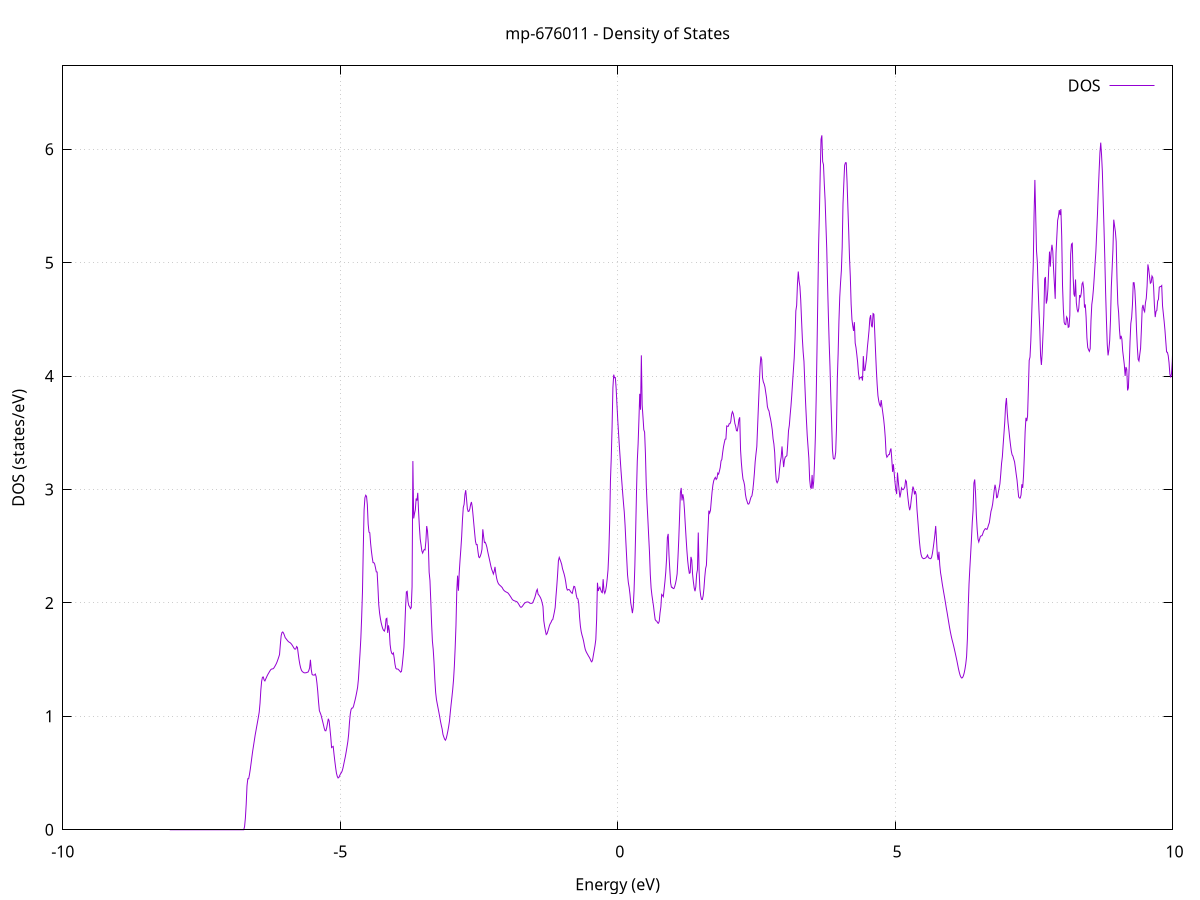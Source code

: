 set title 'mp-676011 - Density of States'
set xlabel 'Energy (eV)'
set ylabel 'DOS (states/eV)'
set grid
set xrange [-10:10]
set yrange [0:6.735]
set xzeroaxis lt -1
set terminal png size 800,600
set output 'mp-676011_dos_gnuplot.png'
plot '-' using 1:2 with lines title 'DOS'
-8.072000 0.000000
-8.057300 0.000000
-8.042700 0.000000
-8.028000 0.000000
-8.013400 0.000000
-7.998700 0.000000
-7.984100 0.000000
-7.969400 0.000000
-7.954700 0.000000
-7.940100 0.000000
-7.925400 0.000000
-7.910800 0.000000
-7.896100 0.000000
-7.881500 0.000000
-7.866800 0.000000
-7.852200 0.000000
-7.837500 0.000000
-7.822900 0.000000
-7.808200 0.000000
-7.793600 0.000000
-7.778900 0.000000
-7.764200 0.000000
-7.749600 0.000000
-7.734900 0.000000
-7.720300 0.000000
-7.705600 0.000000
-7.691000 0.000000
-7.676300 0.000000
-7.661700 0.000000
-7.647000 0.000000
-7.632400 0.000000
-7.617700 0.000000
-7.603100 0.000000
-7.588400 0.000000
-7.573700 0.000000
-7.559100 0.000000
-7.544400 0.000000
-7.529800 0.000000
-7.515100 0.000000
-7.500500 0.000000
-7.485800 0.000000
-7.471200 0.000000
-7.456500 0.000000
-7.441900 0.000000
-7.427200 0.000000
-7.412500 0.000000
-7.397900 0.000000
-7.383200 0.000000
-7.368600 0.000000
-7.353900 0.000000
-7.339300 0.000000
-7.324600 0.000000
-7.310000 0.000000
-7.295300 0.000000
-7.280700 0.000000
-7.266000 0.000000
-7.251400 0.000000
-7.236700 0.000000
-7.222000 0.000000
-7.207400 0.000000
-7.192700 0.000000
-7.178100 0.000000
-7.163400 0.000000
-7.148800 0.000000
-7.134100 0.000000
-7.119500 0.000000
-7.104800 0.000000
-7.090200 0.000000
-7.075500 0.000000
-7.060900 0.000000
-7.046200 0.000000
-7.031500 0.000000
-7.016900 0.000000
-7.002200 0.000000
-6.987600 0.000000
-6.972900 0.000000
-6.958300 0.000000
-6.943600 0.000000
-6.929000 0.000000
-6.914300 0.000000
-6.899700 0.000000
-6.885000 0.000000
-6.870400 0.000000
-6.855700 0.000000
-6.841000 0.000000
-6.826400 0.000000
-6.811700 0.000000
-6.797100 0.000000
-6.782400 0.000000
-6.767800 0.000000
-6.753100 0.000000
-6.738500 0.000200
-6.723800 0.027900
-6.709200 0.102600
-6.694500 0.224200
-6.679900 0.387300
-6.665200 0.450000
-6.650500 0.449900
-6.635900 0.485600
-6.621200 0.532900
-6.606600 0.585800
-6.591900 0.641600
-6.577300 0.694700
-6.562600 0.740700
-6.548000 0.786700
-6.533300 0.833700
-6.518700 0.873300
-6.504000 0.913800
-6.489400 0.953300
-6.474700 0.993600
-6.460000 1.037900
-6.445400 1.115500
-6.430700 1.230900
-6.416100 1.309900
-6.401400 1.344600
-6.386800 1.347300
-6.372100 1.321500
-6.357500 1.312300
-6.342800 1.328900
-6.328200 1.345100
-6.313500 1.360700
-6.298900 1.374000
-6.284200 1.386100
-6.269500 1.398400
-6.254900 1.409800
-6.240200 1.416200
-6.225600 1.418300
-6.210900 1.419300
-6.196300 1.426100
-6.181600 1.437600
-6.167000 1.450500
-6.152300 1.464200
-6.137700 1.480900
-6.123000 1.501000
-6.108400 1.522000
-6.093700 1.545000
-6.079000 1.634200
-6.064400 1.711500
-6.049700 1.738900
-6.035100 1.744200
-6.020400 1.732700
-6.005800 1.714600
-5.991100 1.693600
-5.976500 1.685000
-5.961800 1.675200
-5.947200 1.666100
-5.932500 1.658600
-5.917800 1.653400
-5.903200 1.649400
-5.888500 1.642600
-5.873900 1.633800
-5.859200 1.622500
-5.844600 1.610800
-5.829900 1.598600
-5.815300 1.592100
-5.800600 1.594700
-5.786000 1.615700
-5.771300 1.607700
-5.756700 1.551700
-5.742000 1.499100
-5.727300 1.457500
-5.712700 1.426300
-5.698000 1.405500
-5.683400 1.395200
-5.668700 1.389600
-5.654100 1.385000
-5.639400 1.383300
-5.624800 1.384000
-5.610100 1.385000
-5.595500 1.388400
-5.580800 1.389700
-5.566200 1.404200
-5.551500 1.428100
-5.536800 1.498700
-5.522200 1.413400
-5.507500 1.370200
-5.492900 1.364200
-5.478200 1.363900
-5.463600 1.364400
-5.448900 1.372700
-5.434300 1.350800
-5.419600 1.293800
-5.405000 1.220300
-5.390300 1.126000
-5.375700 1.049600
-5.361000 1.031900
-5.346300 1.012600
-5.331700 0.984300
-5.317000 0.955400
-5.302400 0.925300
-5.287700 0.894400
-5.273100 0.873200
-5.258400 0.872900
-5.243800 0.899400
-5.229100 0.938200
-5.214500 0.978800
-5.199800 0.959400
-5.185200 0.890400
-5.170500 0.818100
-5.155800 0.724900
-5.141200 0.730500
-5.126500 0.735100
-5.111900 0.667300
-5.097200 0.604800
-5.082600 0.548100
-5.067900 0.498900
-5.053300 0.471200
-5.038600 0.456700
-5.024000 0.461600
-5.009300 0.478300
-4.994700 0.493200
-4.980000 0.502800
-4.965300 0.518100
-4.950700 0.543500
-4.936000 0.578300
-4.921400 0.613000
-4.906700 0.647700
-4.892100 0.688000
-4.877400 0.732100
-4.862800 0.777100
-4.848100 0.842000
-4.833500 0.943600
-4.818800 1.020700
-4.804200 1.061000
-4.789500 1.073000
-4.774800 1.073300
-4.760200 1.088800
-4.745500 1.118300
-4.730900 1.146600
-4.716200 1.179600
-4.701600 1.215600
-4.686900 1.255100
-4.672300 1.325700
-4.657600 1.442000
-4.643000 1.556500
-4.628300 1.687400
-4.613700 1.871400
-4.599000 2.096700
-4.584300 2.483000
-4.569700 2.819300
-4.555000 2.926900
-4.540400 2.949400
-4.525700 2.939700
-4.511100 2.864600
-4.496400 2.695400
-4.481800 2.624300
-4.467100 2.618800
-4.452500 2.527200
-4.437800 2.456700
-4.423100 2.400300
-4.408500 2.355500
-4.393800 2.355100
-4.379200 2.343400
-4.364500 2.310200
-4.349900 2.274200
-4.335200 2.272500
-4.320600 2.141700
-4.305900 1.986800
-4.291300 1.913400
-4.276600 1.863600
-4.262000 1.825500
-4.247300 1.795500
-4.232600 1.771400
-4.218000 1.758200
-4.203300 1.751600
-4.188700 1.778500
-4.174000 1.858900
-4.159400 1.864500
-4.144700 1.735700
-4.130100 1.802600
-4.115400 1.756400
-4.100800 1.634100
-4.086100 1.579800
-4.071500 1.555800
-4.056800 1.548800
-4.042100 1.559000
-4.027500 1.515800
-4.012800 1.459500
-3.998200 1.424500
-3.983500 1.417200
-3.968900 1.417200
-3.954200 1.415000
-3.939600 1.406300
-3.924900 1.398700
-3.910300 1.389700
-3.895600 1.397300
-3.881000 1.455000
-3.866300 1.528800
-3.851600 1.608100
-3.837000 1.771900
-3.822300 1.962500
-3.807700 2.097100
-3.793000 2.102600
-3.778400 2.012100
-3.763700 1.976600
-3.749100 1.968200
-3.734400 1.949300
-3.719800 1.959100
-3.705100 2.143400
-3.690500 3.250600
-3.675800 2.745000
-3.661100 2.787500
-3.646500 2.820500
-3.631800 2.920200
-3.617200 2.902100
-3.602500 2.970700
-3.587900 2.807300
-3.573200 2.670900
-3.558600 2.564600
-3.543900 2.512800
-3.529300 2.459200
-3.514600 2.439500
-3.500000 2.458100
-3.485300 2.471400
-3.470600 2.467400
-3.456000 2.544100
-3.441300 2.678000
-3.426700 2.633300
-3.412000 2.520000
-3.397400 2.270800
-3.382700 2.197400
-3.368100 2.021000
-3.353400 1.819700
-3.338800 1.663900
-3.324100 1.590100
-3.309500 1.476500
-3.294800 1.326600
-3.280100 1.211200
-3.265500 1.148100
-3.250800 1.109700
-3.236200 1.072200
-3.221500 1.034800
-3.206900 0.996100
-3.192200 0.955000
-3.177600 0.919400
-3.162900 0.888000
-3.148300 0.840500
-3.133600 0.819100
-3.119000 0.799400
-3.104300 0.789700
-3.089600 0.805100
-3.075000 0.835000
-3.060300 0.870100
-3.045700 0.910100
-3.031000 0.958100
-3.016400 1.033600
-3.001700 1.103900
-2.987100 1.168400
-2.972400 1.237700
-2.957800 1.321800
-2.943100 1.441200
-2.928500 1.602600
-2.913800 1.800300
-2.899100 2.107800
-2.884500 2.240600
-2.869800 2.107300
-2.855200 2.265700
-2.840500 2.376400
-2.825900 2.473900
-2.811200 2.585300
-2.796600 2.733100
-2.781900 2.841700
-2.767300 2.869200
-2.752600 2.955100
-2.737900 2.993800
-2.723300 2.915500
-2.708600 2.831400
-2.694000 2.806300
-2.679300 2.808500
-2.664700 2.827500
-2.650000 2.867000
-2.635400 2.889900
-2.620700 2.848800
-2.606100 2.774100
-2.591400 2.693000
-2.576800 2.614900
-2.562100 2.542100
-2.547400 2.513600
-2.532800 2.514900
-2.518100 2.455400
-2.503500 2.405300
-2.488800 2.399200
-2.474200 2.414200
-2.459500 2.436700
-2.444900 2.474200
-2.430200 2.649300
-2.415600 2.586700
-2.400900 2.532100
-2.386300 2.535000
-2.371600 2.517200
-2.356900 2.491800
-2.342300 2.454600
-2.327600 2.420900
-2.313000 2.388600
-2.298300 2.355400
-2.283700 2.321900
-2.269000 2.294900
-2.254400 2.277300
-2.239700 2.255100
-2.225100 2.278300
-2.210400 2.318000
-2.195800 2.260000
-2.181100 2.218600
-2.166400 2.190100
-2.151800 2.172800
-2.137100 2.162100
-2.122500 2.155600
-2.107800 2.149100
-2.093200 2.142100
-2.078500 2.134100
-2.063900 2.119700
-2.049200 2.110600
-2.034600 2.104100
-2.019900 2.099100
-2.005300 2.095500
-1.990600 2.092000
-1.975900 2.087200
-1.961300 2.078000
-1.946600 2.067700
-1.932000 2.057000
-1.917300 2.045800
-1.902700 2.033700
-1.888000 2.025900
-1.873400 2.021500
-1.858700 2.018500
-1.844100 2.015400
-1.829400 2.013700
-1.814800 2.010200
-1.800100 2.002200
-1.785400 1.990900
-1.770800 1.978400
-1.756100 1.966200
-1.741500 1.960900
-1.726800 1.965500
-1.712200 1.973700
-1.697500 1.984800
-1.682900 1.994800
-1.668200 2.001300
-1.653600 2.005200
-1.638900 2.007700
-1.624300 2.008800
-1.609600 2.007500
-1.594900 2.003200
-1.580300 1.997500
-1.565600 1.996200
-1.551000 1.996400
-1.536300 1.999000
-1.521700 2.011700
-1.507000 2.030000
-1.492400 2.048200
-1.477700 2.074200
-1.463100 2.104900
-1.448400 2.119600
-1.433800 2.077400
-1.419100 2.068900
-1.404400 2.058300
-1.389800 2.045000
-1.375100 2.027700
-1.360500 2.000300
-1.345800 1.969200
-1.331200 1.843700
-1.316500 1.794400
-1.301900 1.754600
-1.287200 1.721200
-1.272600 1.728600
-1.257900 1.751000
-1.243200 1.775600
-1.228600 1.802000
-1.213900 1.818200
-1.199300 1.830000
-1.184600 1.848100
-1.170000 1.852600
-1.155300 1.883700
-1.140700 1.919300
-1.126000 1.960000
-1.111400 2.058900
-1.096700 2.148800
-1.082100 2.252000
-1.067400 2.372100
-1.052700 2.401200
-1.038100 2.382200
-1.023400 2.362600
-1.008800 2.339700
-0.994100 2.302400
-0.979500 2.279200
-0.964800 2.255100
-0.950200 2.225000
-0.935500 2.184700
-0.920900 2.133800
-0.906200 2.113000
-0.891600 2.116700
-0.876900 2.118600
-0.862200 2.111500
-0.847600 2.099300
-0.832900 2.090000
-0.818300 2.084400
-0.803600 2.116400
-0.789000 2.146500
-0.774300 2.143700
-0.759700 2.113200
-0.745000 2.067100
-0.730400 2.039600
-0.715700 2.035400
-0.701100 1.995700
-0.686400 1.876900
-0.671700 1.796300
-0.657100 1.747900
-0.642400 1.716800
-0.627800 1.692300
-0.613100 1.661600
-0.598500 1.623000
-0.583800 1.590500
-0.569200 1.571900
-0.554500 1.557700
-0.539900 1.545100
-0.525200 1.531900
-0.510600 1.520400
-0.495900 1.506700
-0.481200 1.488500
-0.466600 1.480600
-0.451900 1.496600
-0.437300 1.539700
-0.422600 1.581800
-0.408000 1.624100
-0.393300 1.678400
-0.378700 1.855700
-0.364000 2.178100
-0.349400 2.105300
-0.334700 2.127700
-0.320100 2.138900
-0.305400 2.116500
-0.290700 2.096100
-0.276100 2.090400
-0.261400 2.209400
-0.246800 2.106500
-0.232100 2.084900
-0.217500 2.106800
-0.202800 2.147800
-0.188200 2.212500
-0.173500 2.291900
-0.158900 2.448600
-0.144200 2.702700
-0.129600 3.077700
-0.114900 3.281800
-0.100200 3.555400
-0.085600 3.896300
-0.070900 4.012500
-0.056300 3.985500
-0.041600 3.986600
-0.027000 3.891000
-0.012300 3.747000
0.002300 3.610300
0.017000 3.490700
0.031600 3.377500
0.046300 3.270400
0.060900 3.163700
0.075600 3.066700
0.090300 2.971000
0.104900 2.881800
0.119600 2.799900
0.134200 2.682800
0.148900 2.531400
0.163500 2.391300
0.178200 2.247700
0.192800 2.178900
0.207500 2.136900
0.222100 2.076900
0.236800 1.998400
0.251500 1.958000
0.266100 1.910100
0.280800 1.963400
0.295400 2.105800
0.310100 2.328100
0.324700 2.630700
0.339400 2.973200
0.354000 3.251100
0.368700 3.401000
0.383300 3.612600
0.398000 3.843600
0.412600 3.703200
0.427300 4.182900
0.442000 3.744800
0.456600 3.639400
0.471300 3.527500
0.485900 3.506100
0.500600 3.319100
0.515200 3.048700
0.529900 2.877700
0.544500 2.739300
0.559200 2.589200
0.573800 2.447700
0.588500 2.250500
0.603100 2.131200
0.617800 2.067400
0.632500 2.017800
0.647100 1.968800
0.661800 1.907400
0.676400 1.853300
0.691100 1.842600
0.705700 1.839200
0.720400 1.824100
0.735000 1.820700
0.749700 1.838700
0.764300 1.912600
0.779000 1.966100
0.793600 2.074900
0.808300 2.066900
0.823000 2.054900
0.837600 2.119000
0.852300 2.188300
0.866900 2.269200
0.881600 2.388400
0.896200 2.576900
0.910900 2.608700
0.925500 2.422400
0.940200 2.290900
0.954800 2.176800
0.969500 2.137700
0.984100 2.138100
0.998800 2.127400
1.013500 2.126200
1.028100 2.143600
1.042800 2.171500
1.057400 2.207500
1.072100 2.256200
1.086700 2.395400
1.101400 2.558100
1.116000 2.759800
1.130700 2.972400
1.145300 3.013900
1.160000 2.903800
1.174600 2.958100
1.189300 2.919600
1.204000 2.820700
1.218600 2.694400
1.233300 2.574400
1.247900 2.462400
1.262600 2.371400
1.277200 2.307000
1.291900 2.261300
1.306500 2.265700
1.321200 2.406000
1.335800 2.377800
1.350500 2.253300
1.365100 2.185500
1.379800 2.131500
1.394500 2.103300
1.409100 2.142100
1.423800 2.254600
1.438400 2.293000
1.453100 2.620300
1.467700 2.285200
1.482400 2.123200
1.497000 2.063200
1.511700 2.031300
1.526300 2.029800
1.541000 2.062000
1.555600 2.129400
1.570300 2.227200
1.585000 2.302500
1.599600 2.331900
1.614300 2.501000
1.628900 2.648600
1.643600 2.813900
1.658200 2.792700
1.672900 2.815700
1.687500 2.899900
1.702200 2.980000
1.716800 3.039600
1.731500 3.077100
1.746200 3.095700
1.760800 3.107000
1.775500 3.088800
1.790100 3.098200
1.804800 3.144400
1.819400 3.135500
1.834100 3.161900
1.848700 3.193700
1.863400 3.251700
1.878000 3.264700
1.892700 3.325700
1.907300 3.374900
1.922000 3.411500
1.936700 3.443000
1.951300 3.444900
1.966000 3.560600
1.980600 3.557000
1.995300 3.557500
2.009900 3.579500
2.024600 3.580700
2.039200 3.600000
2.053900 3.661200
2.068500 3.685900
2.083200 3.669300
2.097800 3.633400
2.112500 3.582700
2.127200 3.557700
2.141800 3.518600
2.156500 3.516300
2.171100 3.559100
2.185800 3.616900
2.200400 3.636700
2.215100 3.349000
2.229700 3.236700
2.244400 3.153300
2.259000 3.092000
2.273700 3.070300
2.288300 3.035200
2.303000 2.958000
2.317700 2.918200
2.332300 2.896200
2.347000 2.873400
2.361600 2.871200
2.376300 2.883900
2.390900 2.912200
2.405600 2.934700
2.420200 2.944200
2.434900 2.988800
2.449500 3.057100
2.464200 3.142500
2.478800 3.245300
2.493500 3.314600
2.508200 3.378500
2.522800 3.557900
2.537500 3.738700
2.552100 3.913300
2.566800 4.081000
2.581400 4.173400
2.596100 4.145400
2.610700 3.986200
2.625400 3.949200
2.640000 3.931300
2.654700 3.904000
2.669300 3.854900
2.684000 3.807300
2.698700 3.731600
2.713300 3.705900
2.728000 3.692100
2.742600 3.650900
2.757300 3.618000
2.771900 3.574900
2.786600 3.525600
2.801200 3.447700
2.815900 3.401300
2.830500 3.324200
2.845200 3.162800
2.859800 3.075900
2.874500 3.059500
2.889200 3.073300
2.903800 3.103400
2.918500 3.182500
2.933100 3.246100
2.947800 3.285800
2.962400 3.379500
2.977100 3.280200
2.991700 3.197600
3.006400 3.259400
3.021000 3.286100
3.035700 3.291500
3.050300 3.298400
3.065000 3.396000
3.079700 3.519400
3.094300 3.566300
3.109000 3.656700
3.123600 3.735100
3.138300 3.832300
3.152900 3.944900
3.167600 4.053100
3.182200 4.160800
3.196900 4.328000
3.211500 4.575000
3.226200 4.622800
3.240800 4.814300
3.255500 4.921800
3.270200 4.837800
3.284800 4.789100
3.299500 4.672000
3.314100 4.498400
3.328800 4.332900
3.343400 4.213700
3.358100 4.128100
3.372700 3.942800
3.387400 3.765200
3.402000 3.615100
3.416700 3.476800
3.431400 3.376400
3.446000 3.277100
3.460700 3.087700
3.475300 3.021500
3.490000 3.007100
3.504600 3.128000
3.519300 3.007400
3.533900 3.073200
3.548600 3.232900
3.563200 3.460500
3.577900 3.799100
3.592500 4.222200
3.607200 4.684800
3.621900 5.159100
3.636500 5.442000
3.651200 5.794400
3.665800 6.087800
3.680500 6.122600
3.695100 5.891700
3.709800 5.863500
3.724400 5.693600
3.739100 5.551400
3.753700 5.336500
3.768400 5.124500
3.783000 4.816600
3.797700 4.540900
3.812400 4.292700
3.827000 4.084900
3.841700 3.822800
3.856300 3.597400
3.871000 3.354300
3.885600 3.276600
3.900300 3.267500
3.914900 3.275900
3.929600 3.327300
3.944200 3.542500
3.958900 3.971800
3.973500 4.193100
3.988200 4.483200
4.002900 4.696400
4.017500 4.824300
4.032200 4.930000
4.046800 5.134000
4.061500 5.518600
4.076100 5.696800
4.090800 5.858600
4.105400 5.881400
4.120100 5.880300
4.134700 5.711800
4.149400 5.488700
4.164000 5.280600
4.178700 5.043700
4.193400 4.876200
4.208000 4.635100
4.222700 4.498700
4.237300 4.442300
4.252000 4.398300
4.266600 4.475500
4.281300 4.290400
4.295900 4.251400
4.310600 4.189100
4.325200 4.122500
4.339900 4.028800
4.354500 3.973700
4.369200 3.985800
4.383900 3.986900
4.398500 3.992900
4.413200 3.960400
4.427800 4.176400
4.442500 4.049200
4.457100 4.051300
4.471800 4.104400
4.486400 4.159800
4.501100 4.253400
4.515700 4.324500
4.530400 4.401900
4.545000 4.506800
4.559700 4.537600
4.574400 4.444700
4.589000 4.430400
4.603700 4.551500
4.618300 4.545700
4.633000 4.394000
4.647600 4.222000
4.662300 4.059700
4.676900 3.926600
4.691600 3.826400
4.706200 3.779400
4.720900 3.748100
4.735500 3.734600
4.750200 3.788900
4.764900 3.727100
4.779500 3.674500
4.794200 3.620500
4.808800 3.550500
4.823500 3.457700
4.838100 3.313600
4.852800 3.284700
4.867400 3.294200
4.882100 3.307300
4.896700 3.308400
4.911400 3.342300
4.926100 3.361900
4.940700 3.267800
4.955400 3.155500
4.970000 3.222500
4.984700 3.141000
4.999300 3.060400
5.014000 2.995900
5.028600 2.960000
5.043300 3.149400
5.057900 3.069400
5.072600 2.999300
5.087200 2.929700
5.101900 2.967200
5.116600 3.014400
5.131200 3.001600
5.145900 2.998500
5.160500 3.007200
5.175200 3.022700
5.189800 3.081200
5.204500 3.070300
5.219100 2.984700
5.233800 2.917000
5.248400 2.857100
5.263100 2.817500
5.277700 2.846700
5.292400 2.912800
5.307100 2.968900
5.321700 3.025900
5.336400 3.004700
5.351000 2.956500
5.365700 2.986200
5.380300 2.953800
5.395000 2.823000
5.409600 2.732800
5.424300 2.637000
5.438900 2.543200
5.453600 2.473600
5.468200 2.428200
5.482900 2.403900
5.497600 2.395200
5.512200 2.390200
5.526900 2.391500
5.541500 2.394500
5.556200 2.398700
5.570800 2.409000
5.585500 2.422600
5.600100 2.398800
5.614800 2.395600
5.629400 2.391000
5.644100 2.390100
5.658700 2.403300
5.673400 2.437600
5.688100 2.487400
5.702700 2.542200
5.717400 2.602800
5.732000 2.678600
5.746700 2.558300
5.761300 2.428800
5.776000 2.377800
5.790600 2.450800
5.805300 2.335900
5.819900 2.265800
5.834600 2.222900
5.849200 2.172400
5.863900 2.128900
5.878600 2.086400
5.893200 2.046000
5.907900 2.002900
5.922500 1.957900
5.937200 1.917200
5.951800 1.873500
5.966500 1.829600
5.981100 1.786400
5.995800 1.747000
6.010400 1.711800
6.025100 1.680100
6.039700 1.652700
6.054400 1.623700
6.069100 1.592200
6.083700 1.560200
6.098400 1.526800
6.113000 1.493600
6.127700 1.456900
6.142300 1.420300
6.157000 1.389100
6.171600 1.363200
6.186300 1.346400
6.200900 1.337900
6.215600 1.341500
6.230200 1.356300
6.244900 1.381000
6.259600 1.416600
6.274200 1.462800
6.288900 1.528100
6.303500 1.684100
6.318200 1.957800
6.332800 2.166200
6.347500 2.305500
6.362100 2.430900
6.376800 2.563100
6.391400 2.711900
6.406100 2.820300
6.420800 3.055900
6.435400 3.088500
6.450100 2.971000
6.464700 2.776000
6.479400 2.650300
6.494000 2.564800
6.508700 2.537800
6.523300 2.562200
6.538000 2.586900
6.552600 2.591800
6.567300 2.593000
6.581900 2.612100
6.596600 2.633300
6.611300 2.644200
6.625900 2.655300
6.640600 2.652100
6.655200 2.647900
6.669900 2.664100
6.684500 2.688000
6.699200 2.708200
6.713800 2.758700
6.728500 2.807600
6.743100 2.832700
6.757800 2.869600
6.772400 2.927700
6.787100 2.994400
6.801800 3.042000
6.816400 3.004700
6.831100 2.927500
6.845700 2.932300
6.860400 2.974700
6.875000 3.010200
6.889700 3.051100
6.904300 3.133700
6.919000 3.229400
6.933600 3.289600
6.948300 3.396900
6.962900 3.496100
6.977600 3.601400
6.992300 3.744100
7.006900 3.806700
7.021600 3.676200
7.036200 3.588400
7.050900 3.525700
7.065500 3.455700
7.080200 3.393900
7.094800 3.339200
7.109500 3.305900
7.124100 3.294500
7.138800 3.267900
7.153400 3.244500
7.168100 3.192600
7.182800 3.136100
7.197400 3.085900
7.212100 3.010000
7.226700 2.935700
7.241400 2.924800
7.256000 2.924700
7.270700 2.952600
7.285300 3.046100
7.300000 3.014600
7.314600 3.118400
7.329300 3.292100
7.343900 3.507800
7.358600 3.632300
7.373300 3.603100
7.387900 3.647100
7.402600 3.889600
7.417200 4.138700
7.431900 4.167500
7.446500 4.311100
7.461200 4.520000
7.475800 4.758300
7.490500 4.981500
7.505100 5.422000
7.519800 5.729500
7.534400 5.426400
7.549100 5.104100
7.563800 5.007000
7.578400 4.779600
7.593100 4.583500
7.607700 4.420500
7.622400 4.178600
7.637000 4.098000
7.651700 4.203400
7.666300 4.368300
7.681000 4.533100
7.695600 4.856000
7.710300 4.873400
7.724900 4.639100
7.739600 4.672900
7.754300 4.768900
7.768900 4.941400
7.783600 5.097600
7.798200 4.964800
7.812900 5.096500
7.827500 5.157600
7.842200 5.102400
7.856800 4.942200
7.871500 4.812800
7.886100 4.680900
7.900800 5.080900
7.915400 5.229500
7.930100 5.372800
7.944800 5.408800
7.959400 5.464000
7.974100 5.419600
7.988700 5.472800
8.003400 5.230000
8.018000 4.798200
8.032700 4.592400
8.047300 4.474100
8.062000 4.455900
8.076600 4.453700
8.091300 4.521600
8.106000 4.507300
8.120600 4.429800
8.135300 4.434600
8.149900 4.537200
8.164600 5.073800
8.179200 5.162800
8.193900 5.170400
8.208500 4.885900
8.223200 4.723000
8.237800 4.700700
8.252500 4.851400
8.267100 4.645100
8.281800 4.586900
8.296500 4.562700
8.311100 4.597100
8.325800 4.714300
8.340400 4.692600
8.355100 4.730600
8.369700 4.812800
8.384400 4.826400
8.399000 4.775500
8.413700 4.603800
8.428300 4.631700
8.443000 4.518900
8.457600 4.338000
8.472300 4.252400
8.487000 4.232300
8.501600 4.217900
8.516300 4.241800
8.530900 4.486100
8.545600 4.631100
8.560200 4.685200
8.574900 4.766800
8.589500 4.872000
8.604200 4.987200
8.618800 5.096800
8.633500 5.262400
8.648100 5.433100
8.662800 5.633100
8.677500 5.807400
8.692100 5.970000
8.706800 6.058100
8.721400 5.949000
8.736100 5.802800
8.750700 5.548700
8.765400 5.305900
8.780000 5.038200
8.794700 4.734500
8.809300 4.491500
8.824000 4.279300
8.838600 4.182100
8.853300 4.232600
8.868000 4.314500
8.882600 4.495800
8.897300 4.784400
8.911900 4.946200
8.926600 5.115600
8.941200 5.379000
8.955900 5.324800
8.970500 5.275100
8.985200 5.185200
8.999800 4.860000
9.014500 4.639100
9.029100 4.557800
9.043800 4.412500
9.058500 4.324700
9.073100 4.355000
9.087800 4.326900
9.102400 4.222200
9.117100 4.161700
9.131700 4.099700
9.146400 4.000900
9.161000 4.080100
9.175700 4.058600
9.190300 3.873500
9.205000 3.896000
9.219600 4.081700
9.234300 4.301600
9.249000 4.464300
9.263600 4.515200
9.278300 4.628800
9.292900 4.823200
9.307600 4.823300
9.322200 4.754600
9.336900 4.610100
9.351500 4.409200
9.366200 4.255700
9.380800 4.147300
9.395500 4.132900
9.410100 4.190000
9.424800 4.244900
9.439500 4.410500
9.454100 4.599100
9.468800 4.627800
9.483400 4.582200
9.498100 4.567200
9.512700 4.646700
9.527400 4.685900
9.542000 4.793300
9.556700 4.984600
9.571300 4.943700
9.586000 4.877300
9.600700 4.818500
9.615300 4.825600
9.630000 4.882400
9.644600 4.869400
9.659300 4.788200
9.673900 4.623900
9.688600 4.520100
9.703200 4.570700
9.717900 4.578700
9.732500 4.661500
9.747200 4.676900
9.761800 4.783300
9.776500 4.788900
9.791200 4.789500
9.805800 4.798100
9.820500 4.619400
9.835100 4.550100
9.849800 4.481000
9.864400 4.403200
9.879100 4.305500
9.893700 4.212200
9.908400 4.209900
9.923000 4.179400
9.937700 4.117700
9.952300 4.018800
9.967000 3.988100
9.981700 4.018300
9.996300 4.128700
10.011000 4.354400
10.025600 4.594300
10.040300 4.658100
10.054900 4.750000
10.069600 4.906400
10.084200 5.057400
10.098900 5.056600
10.113500 5.058900
10.128200 4.968600
10.142800 4.959500
10.157500 4.879900
10.172200 4.831700
10.186800 4.879300
10.201500 4.976400
10.216100 5.119900
10.230800 5.247100
10.245400 5.204500
10.260100 5.214700
10.274700 5.350600
10.289400 5.356300
10.304000 5.264300
10.318700 5.117100
10.333300 4.917800
10.348000 4.754100
10.362700 4.619900
10.377300 4.549700
10.392000 4.541800
10.406600 4.554800
10.421300 4.422800
10.435900 4.367900
10.450600 4.351900
10.465200 4.343200
10.479900 4.310900
10.494500 4.313200
10.509200 4.379600
10.523800 4.463400
10.538500 4.537300
10.553200 4.496900
10.567800 4.524600
10.582500 4.546900
10.597100 4.566200
10.611800 4.600800
10.626400 4.628000
10.641100 4.629700
10.655700 4.623100
10.670400 4.649400
10.685000 4.711400
10.699700 4.671600
10.714300 4.763900
10.729000 4.854900
10.743700 4.954900
10.758300 5.041800
10.773000 5.116200
10.787600 5.187300
10.802300 5.253700
10.816900 5.130800
10.831600 5.104900
10.846200 5.023500
10.860900 4.930800
10.875500 4.788000
10.890200 4.625700
10.904800 4.485400
10.919500 4.373600
10.934200 4.270000
10.948800 4.198800
10.963500 4.172000
10.978100 4.196000
10.992800 4.243200
11.007400 4.210400
11.022100 4.185000
11.036700 4.167000
11.051400 4.105900
11.066000 4.329900
11.080700 4.631700
11.095400 4.756800
11.110000 4.826000
11.124700 4.834600
11.139300 4.753800
11.154000 4.585400
11.168600 4.454100
11.183300 4.465000
11.197900 4.480000
11.212600 4.487600
11.227200 4.781300
11.241900 4.818300
11.256500 5.060300
11.271200 5.320100
11.285900 5.265100
11.300500 5.081700
11.315200 5.089300
11.329800 5.199200
11.344500 5.030000
11.359100 4.894200
11.373800 4.718800
11.388400 4.614400
11.403100 4.619500
11.417700 4.703600
11.432400 4.863300
11.447000 4.890700
11.461700 4.818800
11.476400 4.828600
11.491000 4.895400
11.505700 4.975500
11.520300 5.086800
11.535000 5.194300
11.549600 5.329300
11.564300 5.340400
11.578900 5.261100
11.593600 5.187900
11.608200 5.177500
11.622900 5.218500
11.637500 5.227700
11.652200 5.247100
11.666900 5.284800
11.681500 5.147500
11.696200 4.986000
11.710800 4.921000
11.725500 4.829300
11.740100 4.731500
11.754800 4.658800
11.769400 4.793900
11.784100 4.861300
11.798700 4.742700
11.813400 4.687500
11.828000 4.706500
11.842700 4.825000
11.857400 4.957600
11.872000 4.997700
11.886700 4.986000
11.901300 5.043300
11.916000 5.051600
11.930600 4.978500
11.945300 4.933900
11.959900 4.923400
11.974600 4.964100
11.989200 4.983300
12.003900 4.941500
12.018500 4.959500
12.033200 4.932300
12.047900 4.894300
12.062500 4.896300
12.077200 4.850500
12.091800 4.757000
12.106500 4.617500
12.121100 4.457300
12.135800 4.354000
12.150400 4.289100
12.165100 4.239600
12.179700 4.186000
12.194400 4.154100
12.209000 4.150100
12.223700 4.168600
12.238400 4.173600
12.253000 4.122400
12.267700 4.062900
12.282300 4.020100
12.297000 3.955400
12.311600 3.950800
12.326300 4.017500
12.340900 4.147300
12.355600 4.306100
12.370200 4.399000
12.384900 4.343700
12.399500 4.451700
12.414200 4.551500
12.428900 4.591300
12.443500 4.489300
12.458200 4.502000
12.472800 4.563800
12.487500 4.646700
12.502100 4.740700
12.516800 4.818000
12.531400 4.911300
12.546100 5.024000
12.560700 5.078400
12.575400 5.071500
12.590100 5.000700
12.604700 4.860200
12.619400 4.836700
12.634000 4.843300
12.648700 4.900500
12.663300 4.958500
12.678000 4.951500
12.692600 4.865400
12.707300 4.728500
12.721900 4.617800
12.736600 4.480400
12.751200 4.310200
12.765900 4.138700
12.780600 4.089700
12.795200 4.072100
12.809900 4.068600
12.824500 4.108500
12.839200 4.225400
12.853800 4.218600
12.868500 4.291000
12.883100 4.503700
12.897800 4.674400
12.912400 4.742500
12.927100 4.764000
12.941700 4.786000
12.956400 4.977100
12.971100 5.112000
12.985700 5.153900
13.000400 5.183500
13.015000 5.186400
13.029700 5.079500
13.044300 5.117000
13.059000 4.713300
13.073600 4.572400
13.088300 4.413700
13.102900 4.304300
13.117600 4.246700
13.132200 4.272800
13.146900 4.358800
13.161600 4.446200
13.176200 4.576700
13.190900 4.724700
13.205500 4.790400
13.220200 4.706600
13.234800 4.604800
13.249500 4.654200
13.264100 4.745400
13.278800 4.842300
13.293400 4.731000
13.308100 4.610200
13.322700 4.633500
13.337400 4.832700
13.352100 4.926100
13.366700 4.976000
13.381400 4.845700
13.396000 4.761400
13.410700 4.778000
13.425300 4.811000
13.440000 4.829300
13.454600 4.817700
13.469300 4.775200
13.483900 4.779700
13.498600 4.891800
13.513200 4.867200
13.527900 4.889500
13.542600 4.847600
13.557200 5.264500
13.571900 5.134600
13.586500 5.079200
13.601200 5.026600
13.615800 4.983300
13.630500 4.954300
13.645100 4.884200
13.659800 4.816400
13.674400 4.829900
13.689100 4.885200
13.703700 4.832100
13.718400 4.722400
13.733100 4.576500
13.747700 4.447000
13.762400 4.359900
13.777000 4.354400
13.791700 4.402600
13.806300 4.505000
13.821000 4.569200
13.835600 4.611100
13.850300 4.671000
13.864900 4.756500
13.879600 4.925600
13.894200 5.001300
13.908900 5.037800
13.923600 5.128300
13.938200 5.084100
13.952900 4.969700
13.967500 4.869300
13.982200 4.803700
13.996800 4.620600
14.011500 4.378500
14.026100 4.174800
14.040800 4.137000
14.055400 4.237300
14.070100 4.317000
14.084700 4.270200
14.099400 4.371000
14.114100 4.645900
14.128700 5.043600
14.143400 5.378500
14.158000 5.280000
14.172700 5.459100
14.187300 5.656300
14.202000 5.645900
14.216600 5.633800
14.231300 5.799700
14.245900 6.005800
14.260600 5.954000
14.275300 5.800400
14.289900 5.596600
14.304600 5.306200
14.319200 5.122900
14.333900 4.977300
14.348500 4.980800
14.363200 4.951400
14.377800 4.922000
14.392500 5.155900
14.407100 5.215100
14.421800 5.143100
14.436400 5.061100
14.451100 4.977500
14.465800 4.924900
14.480400 4.910900
14.495100 4.948700
14.509700 5.092600
14.524400 5.098200
14.539000 5.070000
14.553700 5.076700
14.568300 5.177100
14.583000 5.429700
14.597600 5.539600
14.612300 5.571800
14.626900 5.453100
14.641600 5.225700
14.656300 5.120900
14.670900 5.077400
14.685600 5.151900
14.700200 5.082400
14.714900 5.103000
14.729500 5.195300
14.744200 5.209600
14.758800 5.231000
14.773500 5.271800
14.788100 5.308200
14.802800 5.273700
14.817400 5.331500
14.832100 5.456000
14.846800 5.675300
14.861400 5.932800
14.876100 6.011900
14.890700 6.089200
14.905400 5.849500
14.920000 5.710500
14.934700 5.622400
14.949300 5.451700
14.964000 5.285900
14.978600 5.195100
14.993300 5.112800
15.007900 5.052500
15.022600 5.001900
15.037300 4.949400
15.051900 4.874600
15.066600 4.817100
15.081200 4.790900
15.095900 4.791700
15.110500 4.845200
15.125200 4.899900
15.139800 4.997300
15.154500 5.195800
15.169100 5.310600
15.183800 5.324400
15.198400 5.506400
15.213100 5.585000
15.227800 5.680300
15.242400 5.701100
15.257100 5.660700
15.271700 5.610700
15.286400 5.570500
15.301000 5.512400
15.315700 5.455100
15.330300 5.323100
15.345000 5.204000
15.359600 5.071800
15.374300 4.929000
15.388900 4.791000
15.403600 4.729400
15.418300 4.662000
15.432900 4.620900
15.447600 4.573400
15.462200 4.634100
15.476900 4.681000
15.491500 4.757200
15.506200 4.821400
15.520800 4.820300
15.535500 4.810600
15.550100 4.796900
15.564800 4.816400
15.579400 4.898400
15.594100 4.881100
15.608800 4.809500
15.623400 4.852200
15.638100 5.015500
15.652700 5.111900
15.667400 5.173400
15.682000 5.262200
15.696700 5.345000
15.711300 5.470300
15.726000 5.584600
15.740600 5.649800
15.755300 5.697600
15.770000 5.659700
15.784600 5.693500
15.799300 5.717600
15.813900 5.770200
15.828600 5.821700
15.843200 5.906600
15.857900 5.955800
15.872500 5.984000
15.887200 5.973100
15.901800 5.886800
15.916500 5.840900
15.931100 5.777200
15.945800 5.710200
15.960500 5.442600
15.975100 5.197200
15.989800 5.155000
16.004400 5.185700
16.019100 5.224700
16.033700 5.204800
16.048400 5.162900
16.063000 5.167100
16.077700 5.252400
16.092300 5.395800
16.107000 5.488400
16.121600 5.444600
16.136300 5.358900
16.151000 5.351900
16.165600 5.217000
16.180300 5.121300
16.194900 5.123000
16.209600 5.136100
16.224200 5.038900
16.238900 4.934800
16.253500 4.888000
16.268200 4.874100
16.282800 5.042300
16.297500 5.147600
16.312100 5.261000
16.326800 5.517900
16.341500 5.624700
16.356100 5.546700
16.370800 5.628700
16.385400 5.749400
16.400100 5.823100
16.414700 5.868100
16.429400 5.987900
16.444000 5.983100
16.458700 5.972800
16.473300 5.834100
16.488000 5.736900
16.502600 5.600500
16.517300 5.513800
16.532000 5.432600
16.546600 5.412700
16.561300 5.437900
16.575900 5.467300
16.590600 5.490500
16.605200 5.540300
16.619900 5.558000
16.634500 5.446800
16.649200 5.345800
16.663800 5.269300
16.678500 5.301200
16.693100 5.440900
16.707800 5.463500
16.722500 5.322800
16.737100 5.320400
16.751800 5.309900
16.766400 5.335800
16.781100 5.428000
16.795700 5.494200
16.810400 5.567000
16.825000 5.639200
16.839700 5.646200
16.854300 5.614600
16.869000 5.513900
16.883600 5.588800
16.898300 5.583700
16.913000 5.579100
16.927600 5.652400
16.942300 5.833000
16.956900 5.936500
16.971600 5.761800
16.986200 5.580600
17.000900 5.566200
17.015500 5.528500
17.030200 5.462900
17.044800 5.479600
17.059500 5.098300
17.074100 5.037200
17.088800 5.156200
17.103500 5.190700
17.118100 5.232900
17.132800 5.322800
17.147400 5.432900
17.162100 5.578400
17.176700 5.965800
17.191400 6.522500
17.206000 6.470400
17.220700 6.431900
17.235300 6.400900
17.250000 6.233400
17.264700 6.114200
17.279300 6.011600
17.294000 5.654300
17.308600 5.463100
17.323300 5.318100
17.337900 5.223700
17.352600 5.113900
17.367200 5.075600
17.381900 5.036400
17.396500 4.985800
17.411200 5.030200
17.425800 5.222300
17.440500 5.477400
17.455200 5.674000
17.469800 5.904400
17.484500 6.082000
17.499100 6.232500
17.513800 6.409200
17.528400 6.424900
17.543100 6.555400
17.557700 6.673300
17.572400 6.714800
17.587000 6.658100
17.601700 6.598500
17.616300 6.579900
17.631000 6.514500
17.645700 6.199000
17.660300 5.854800
17.675000 5.504100
17.689600 5.253300
17.704300 5.081000
17.718900 5.013600
17.733600 5.042600
17.748200 5.135200
17.762900 5.261600
17.777500 5.284300
17.792200 5.388000
17.806800 5.509500
17.821500 5.636700
17.836200 5.749700
17.850800 5.765700
17.865500 5.828200
17.880100 5.855400
17.894800 5.844800
17.909400 5.801800
17.924100 5.663100
17.938700 5.493500
17.953400 5.333800
17.968000 5.324100
17.982700 5.425300
17.997300 5.506400
18.012000 5.560400
18.026700 5.468100
18.041300 5.303900
18.056000 5.000000
18.070600 4.742300
18.085300 4.775700
18.099900 4.917800
18.114600 5.135700
18.129200 5.307400
18.143900 5.439200
18.158500 5.499100
18.173200 5.573800
18.187800 5.600200
18.202500 5.513800
18.217200 5.440900
18.231800 5.712000
18.246500 6.074200
18.261100 6.296400
18.275800 6.223700
18.290400 5.789500
18.305100 5.596600
18.319700 5.499300
18.334400 5.403500
18.349000 5.409200
18.363700 5.531300
18.378300 5.688200
18.393000 5.740800
18.407700 5.488700
18.422300 5.475100
18.437000 5.367700
18.451600 5.228900
18.466300 5.286200
18.480900 5.360800
18.495600 5.373200
18.510200 5.460600
18.524900 5.589500
18.539500 5.682300
18.554200 5.763000
18.568800 5.780100
18.583500 5.776200
18.598200 5.548500
18.612800 5.467700
18.627500 5.480400
18.642100 5.694400
18.656800 5.877900
18.671400 6.103200
18.686100 6.229600
18.700700 6.347000
18.715400 6.341000
18.730000 6.221100
18.744700 6.094200
18.759300 5.953800
18.774000 5.897200
18.788700 5.936300
18.803300 5.976800
18.818000 6.034800
18.832600 6.019300
18.847300 5.804400
18.861900 5.884900
18.876600 5.690500
18.891200 5.420600
18.905900 5.334000
18.920500 5.233400
18.935200 5.229200
18.949900 5.332100
18.964500 5.177800
18.979200 5.058400
18.993800 4.933800
19.008500 4.877500
19.023100 4.843200
19.037800 4.839400
19.052400 4.904000
19.067100 4.970000
19.081700 5.038300
19.096400 5.082000
19.111000 5.279400
19.125700 5.176800
19.140400 5.285200
19.155000 5.361200
19.169700 5.521800
19.184300 5.542100
19.199000 5.217900
19.213600 4.910800
19.228300 4.738900
19.242900 4.564800
19.257600 4.364300
19.272200 4.140600
19.286900 3.932000
19.301500 3.766200
19.316200 3.614500
19.330900 3.392900
19.345500 3.314800
19.360200 3.395800
19.374800 3.457100
19.389500 3.457600
19.404100 3.513000
19.418800 2.801600
19.433400 2.616700
19.448100 2.644500
19.462700 2.520000
19.477400 2.198900
19.492000 1.917900
19.506700 1.674900
19.521400 1.479100
19.536000 1.312100
19.550700 1.148800
19.565300 0.993800
19.580000 0.887900
19.594600 0.798400
19.609300 0.720900
19.623900 0.645000
19.638600 0.567400
19.653200 0.494800
19.667900 0.429400
19.682500 0.368700
19.697200 0.311400
19.711900 0.253100
19.726500 0.195900
19.741200 0.149700
19.755800 0.109100
19.770500 0.072600
19.785100 0.047000
19.799800 0.034500
19.814400 0.025500
19.829100 0.017800
19.843700 0.011500
19.858400 0.006600
19.873000 0.003000
19.887700 0.000800
19.902400 0.000000
19.917000 0.000000
19.931700 0.000000
19.946300 0.000000
19.961000 0.000000
19.975600 0.000000
19.990300 0.000000
20.004900 0.000000
20.019600 0.000000
20.034200 0.000000
20.048900 0.000000
20.063500 0.000000
20.078200 0.000000
20.092900 0.000000
20.107500 0.000000
20.122200 0.000000
20.136800 0.000000
20.151500 0.000000
20.166100 0.000000
20.180800 0.000000
20.195400 0.000000
20.210100 0.000000
20.224700 0.000000
20.239400 0.000000
20.254000 0.000000
20.268700 0.000000
20.283400 0.000000
20.298000 0.000000
20.312700 0.000000
20.327300 0.000000
20.342000 0.000000
20.356600 0.000000
20.371300 0.000000
20.385900 0.000000
20.400600 0.000000
20.415200 0.000000
20.429900 0.000000
20.444600 0.000000
20.459200 0.000000
20.473900 0.000000
20.488500 0.000000
20.503200 0.000000
20.517800 0.000000
20.532500 0.000000
20.547100 0.000000
20.561800 0.000000
20.576400 0.000000
20.591100 0.000000
20.605700 0.000000
20.620400 0.000000
20.635100 0.000000
20.649700 0.000000
20.664400 0.000000
20.679000 0.000000
20.693700 0.000000
20.708300 0.000000
20.723000 0.000000
20.737600 0.000000
20.752300 0.000000
20.766900 0.000000
20.781600 0.000000
20.796200 0.000000
20.810900 0.000000
20.825600 0.000000
20.840200 0.000000
20.854900 0.000000
20.869500 0.000000
20.884200 0.000000
20.898800 0.000000
20.913500 0.000000
20.928100 0.000000
20.942800 0.000000
20.957400 0.000000
20.972100 0.000000
20.986700 0.000000
21.001400 0.000000
21.016100 0.000000
21.030700 0.000000
21.045400 0.000000
21.060000 0.000000
21.074700 0.000000
21.089300 0.000000
21.104000 0.000000
21.118600 0.000000
21.133300 0.000000
21.147900 0.000000
21.162600 0.000000
21.177200 0.000000
21.191900 0.000000
21.206600 0.000000
21.221200 0.000000
21.235900 0.000000
e
